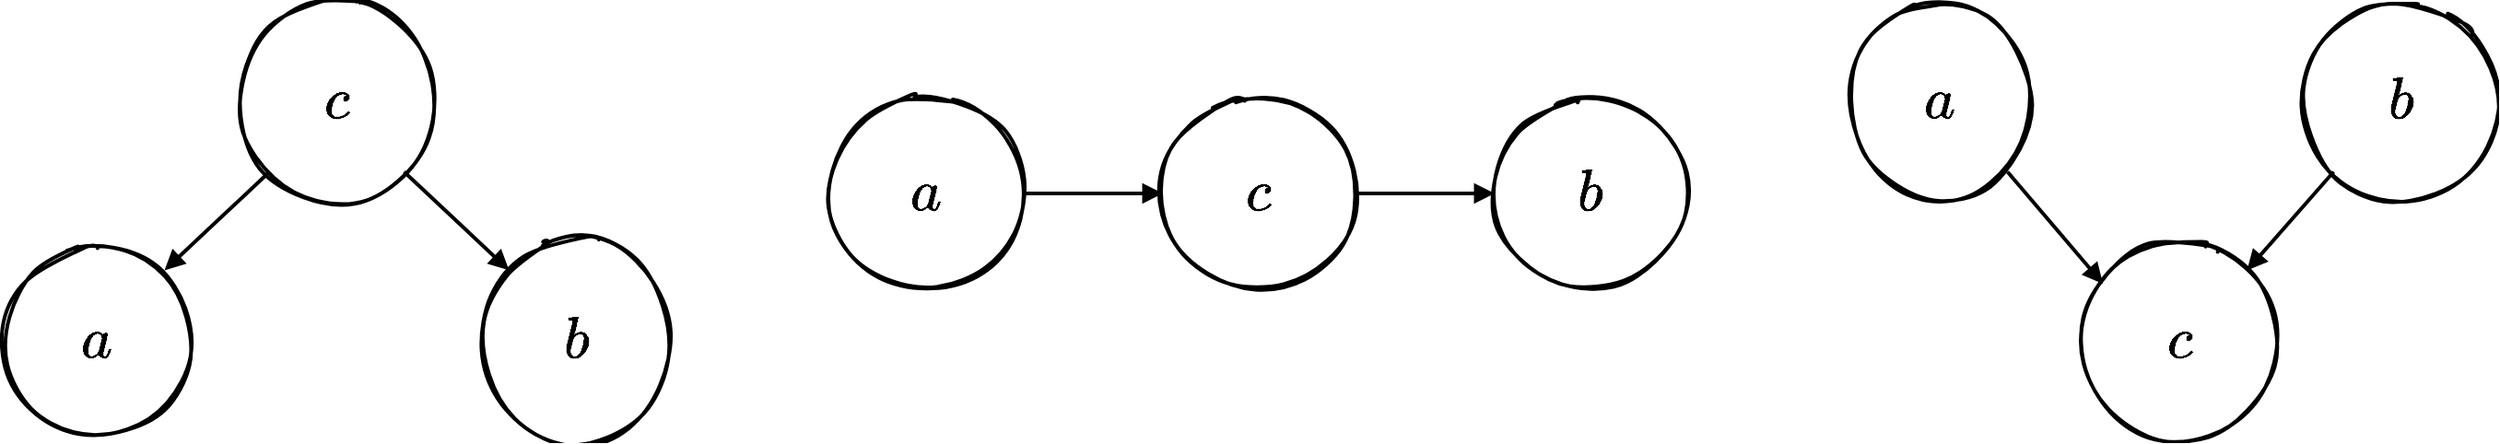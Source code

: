 <mxfile version="13.7.3" type="device"><diagram id="Z6ZnRCBgsvafxGbzeIP-" name="Page-1"><mxGraphModel dx="2031" dy="4247" grid="1" gridSize="10" guides="1" tooltips="1" connect="1" arrows="1" fold="1" page="1" pageScale="1" pageWidth="500" pageHeight="500" math="1" shadow="0"><root><mxCell id="0"/><object label="nodes&#10;" id="1"><mxCell parent="0"/></object><mxCell id="sO9bxbikf-4URry5FpEM-1" value="&lt;font style=&quot;font-size: 27px&quot;&gt;$$ b $$&lt;/font&gt;" style="ellipse;whiteSpace=wrap;html=1;strokeWidth=2;fillWeight=2;hachureGap=8;fillColor=none;fillStyle=solid;sketch=1;" parent="1" vertex="1"><mxGeometry x="280" y="-2830" width="103.5" height="108.0" as="geometry"/></mxCell><mxCell id="ApU2fgULwDi58tcCmpRR-66" value="&lt;font style=&quot;font-size: 27px&quot;&gt;$$ c $$&lt;/font&gt;" style="ellipse;whiteSpace=wrap;html=1;strokeWidth=2;fillWeight=2;hachureGap=8;fillColor=none;fillStyle=solid;sketch=1;" parent="1" vertex="1"><mxGeometry x="150" y="-2960" width="103.5" height="108.0" as="geometry"/></mxCell><mxCell id="sO9bxbikf-4URry5FpEM-2" value="&lt;font style=&quot;font-size: 27px&quot;&gt;$$ a $$&lt;/font&gt;" style="ellipse;whiteSpace=wrap;html=1;strokeWidth=2;fillWeight=2;hachureGap=8;fillColor=none;fillStyle=solid;sketch=1;" parent="1" vertex="1"><mxGeometry x="20" y="-2830" width="103.5" height="108.0" as="geometry"/></mxCell><object label="distrib" id="sO9bxbikf-4URry5FpEM-25"><mxCell parent="0"/></object><mxCell id="YVzC-aATqKcf8MKqJwcv-3" value="&lt;font style=&quot;font-size: 27px&quot;&gt;$$ b $$&lt;/font&gt;" style="ellipse;whiteSpace=wrap;html=1;strokeWidth=2;fillWeight=2;hachureGap=8;fillColor=none;fillStyle=solid;sketch=1;" vertex="1" parent="sO9bxbikf-4URry5FpEM-25"><mxGeometry x="830" y="-2910" width="103.5" height="108.0" as="geometry"/></mxCell><mxCell id="YVzC-aATqKcf8MKqJwcv-4" value="&lt;font style=&quot;font-size: 27px&quot;&gt;$$ c $$&lt;/font&gt;" style="ellipse;whiteSpace=wrap;html=1;strokeWidth=2;fillWeight=2;hachureGap=8;fillColor=none;fillStyle=solid;sketch=1;" vertex="1" parent="sO9bxbikf-4URry5FpEM-25"><mxGeometry x="650" y="-2910" width="103.5" height="108.0" as="geometry"/></mxCell><mxCell id="YVzC-aATqKcf8MKqJwcv-5" value="&lt;font style=&quot;font-size: 27px&quot;&gt;$$ a $$&lt;/font&gt;" style="ellipse;whiteSpace=wrap;html=1;strokeWidth=2;fillWeight=2;hachureGap=8;fillColor=none;fillStyle=solid;sketch=1;" vertex="1" parent="sO9bxbikf-4URry5FpEM-25"><mxGeometry x="470" y="-2910" width="103.5" height="108.0" as="geometry"/></mxCell><mxCell id="YVzC-aATqKcf8MKqJwcv-6" value="" style="endArrow=block;html=1;exitX=1;exitY=0.5;exitDx=0;exitDy=0;entryX=0;entryY=0.5;entryDx=0;entryDy=0;endFill=1;strokeWidth=2;" edge="1" parent="sO9bxbikf-4URry5FpEM-25" source="YVzC-aATqKcf8MKqJwcv-4" target="YVzC-aATqKcf8MKqJwcv-3"><mxGeometry width="50" height="50" relative="1" as="geometry"><mxPoint x="590.75" y="-2682" as="sourcePoint"/><mxPoint x="648.25" y="-2742" as="targetPoint"/></mxGeometry></mxCell><mxCell id="YVzC-aATqKcf8MKqJwcv-7" value="" style="endArrow=none;html=1;entryX=1;entryY=0.5;entryDx=0;entryDy=0;endFill=0;strokeWidth=2;exitX=0;exitY=0.5;exitDx=0;exitDy=0;startArrow=block;startFill=1;" edge="1" parent="sO9bxbikf-4URry5FpEM-25" source="YVzC-aATqKcf8MKqJwcv-4" target="YVzC-aATqKcf8MKqJwcv-5"><mxGeometry width="50" height="50" relative="1" as="geometry"><mxPoint x="550.5" y="-2814" as="sourcePoint"/><mxPoint x="740.25" y="-2767.008" as="targetPoint"/></mxGeometry></mxCell><mxCell id="YVzC-aATqKcf8MKqJwcv-8" value="&lt;font style=&quot;font-size: 27px&quot;&gt;$$ b $$&lt;/font&gt;" style="ellipse;whiteSpace=wrap;html=1;strokeWidth=2;fillWeight=2;hachureGap=8;fillColor=none;fillStyle=solid;sketch=1;" vertex="1" parent="sO9bxbikf-4URry5FpEM-25"><mxGeometry x="1270" y="-2960" width="103.5" height="108.0" as="geometry"/></mxCell><mxCell id="YVzC-aATqKcf8MKqJwcv-9" value="&lt;font style=&quot;font-size: 27px&quot;&gt;$$ c $$&lt;/font&gt;" style="ellipse;whiteSpace=wrap;html=1;strokeWidth=2;fillWeight=2;hachureGap=8;fillColor=none;fillStyle=solid;sketch=1;" vertex="1" parent="sO9bxbikf-4URry5FpEM-25"><mxGeometry x="1150" y="-2830" width="103.5" height="108.0" as="geometry"/></mxCell><mxCell id="YVzC-aATqKcf8MKqJwcv-10" value="&lt;font style=&quot;font-size: 27px&quot;&gt;$$ a $$&lt;/font&gt;" style="ellipse;whiteSpace=wrap;html=1;strokeWidth=2;fillWeight=2;hachureGap=8;fillColor=none;fillStyle=solid;sketch=1;" vertex="1" parent="sO9bxbikf-4URry5FpEM-25"><mxGeometry x="1020" y="-2960" width="103.5" height="108.0" as="geometry"/></mxCell><mxCell id="YVzC-aATqKcf8MKqJwcv-11" value="" style="endArrow=none;html=1;exitX=1;exitY=0;exitDx=0;exitDy=0;entryX=0;entryY=1;entryDx=0;entryDy=0;endFill=0;strokeWidth=2;startArrow=block;startFill=1;" edge="1" parent="sO9bxbikf-4URry5FpEM-25" source="YVzC-aATqKcf8MKqJwcv-9" target="YVzC-aATqKcf8MKqJwcv-8"><mxGeometry width="50" height="50" relative="1" as="geometry"><mxPoint x="1110.75" y="-2882" as="sourcePoint"/><mxPoint x="1168.25" y="-2942" as="targetPoint"/></mxGeometry></mxCell><mxCell id="YVzC-aATqKcf8MKqJwcv-12" value="" style="endArrow=none;html=1;entryX=1;entryY=1;entryDx=0;entryDy=0;endFill=0;strokeWidth=2;exitX=0.097;exitY=0.213;exitDx=0;exitDy=0;exitPerimeter=0;startArrow=block;startFill=1;" edge="1" parent="sO9bxbikf-4URry5FpEM-25" source="YVzC-aATqKcf8MKqJwcv-9" target="YVzC-aATqKcf8MKqJwcv-10"><mxGeometry width="50" height="50" relative="1" as="geometry"><mxPoint x="1070.5" y="-3014" as="sourcePoint"/><mxPoint x="1260.25" y="-2967.008" as="targetPoint"/></mxGeometry></mxCell><object label="arrows" id="sO9bxbikf-4URry5FpEM-26"><mxCell parent="0"/></object><mxCell id="sO9bxbikf-4URry5FpEM-7" value="" style="endArrow=block;html=1;exitX=1;exitY=1;exitDx=0;exitDy=0;entryX=0;entryY=0;entryDx=0;entryDy=0;endFill=1;strokeWidth=2;" parent="sO9bxbikf-4URry5FpEM-26" source="ApU2fgULwDi58tcCmpRR-66" target="sO9bxbikf-4URry5FpEM-1" edge="1"><mxGeometry width="50" height="50" relative="1" as="geometry"><mxPoint x="110.75" y="-2752" as="sourcePoint"/><mxPoint x="168.25" y="-2812" as="targetPoint"/></mxGeometry></mxCell><mxCell id="sO9bxbikf-4URry5FpEM-8" value="" style="endArrow=block;html=1;entryX=1;entryY=0;entryDx=0;entryDy=0;endFill=1;strokeWidth=2;exitX=0;exitY=1;exitDx=0;exitDy=0;" parent="sO9bxbikf-4URry5FpEM-26" target="sO9bxbikf-4URry5FpEM-2" edge="1" source="ApU2fgULwDi58tcCmpRR-66"><mxGeometry width="50" height="50" relative="1" as="geometry"><mxPoint x="70.5" y="-2884" as="sourcePoint"/><mxPoint x="260.25" y="-2837.008" as="targetPoint"/></mxGeometry></mxCell></root></mxGraphModel></diagram></mxfile>
